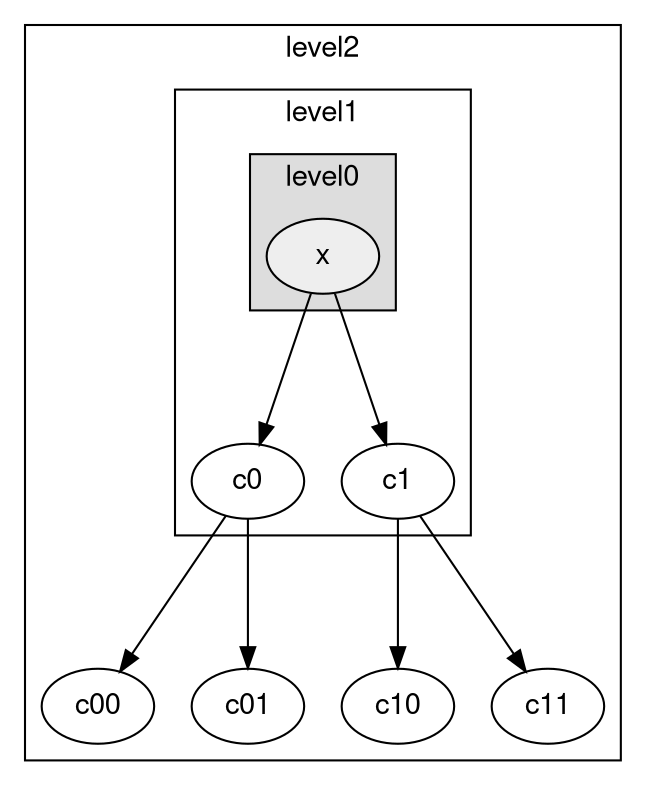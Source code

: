 digraph unix {
    graph [nodesep = 0.25; ranksep=1];
    fontname="Helvetica,Arial,sans-serif"
    node [fontname="Helvetica,Arial,sans-serif"]
    edge [fontname="Helvetica,Arial,sans-serif"]
    subgraph cluster_level2_3 {
        label = "level2";
        subgraph cluster_level1_4 {
            label = "level1";
            subgraph cluster_level0_5 {
                label = "level0";
                style = filled;
                fillcolor = "#DDDDDD";
                x_7 [
                label="x"
                style = filled;
                fillcolor = "#EEEEEE";
                ];
                
            }
            c0_8 [
            label="c0"
            ];
            c1_9 [
            label="c1"
            ];
            
        }
        c00_10 [
        label="c00"
        ];
        c01_11 [
        label="c01"
        ];
        c10_12 [
        label="c10"
        ];
        c11_13 [
        label="c11"
        ];
        
    }
    "c0_8" -> "c00_10";
    "c0_8" -> "c01_11";
    "c1_9" -> "c10_12";
    "c1_9" -> "c11_13";
    "x_7" -> "c0_8";
    "x_7" -> "c1_9";
}
